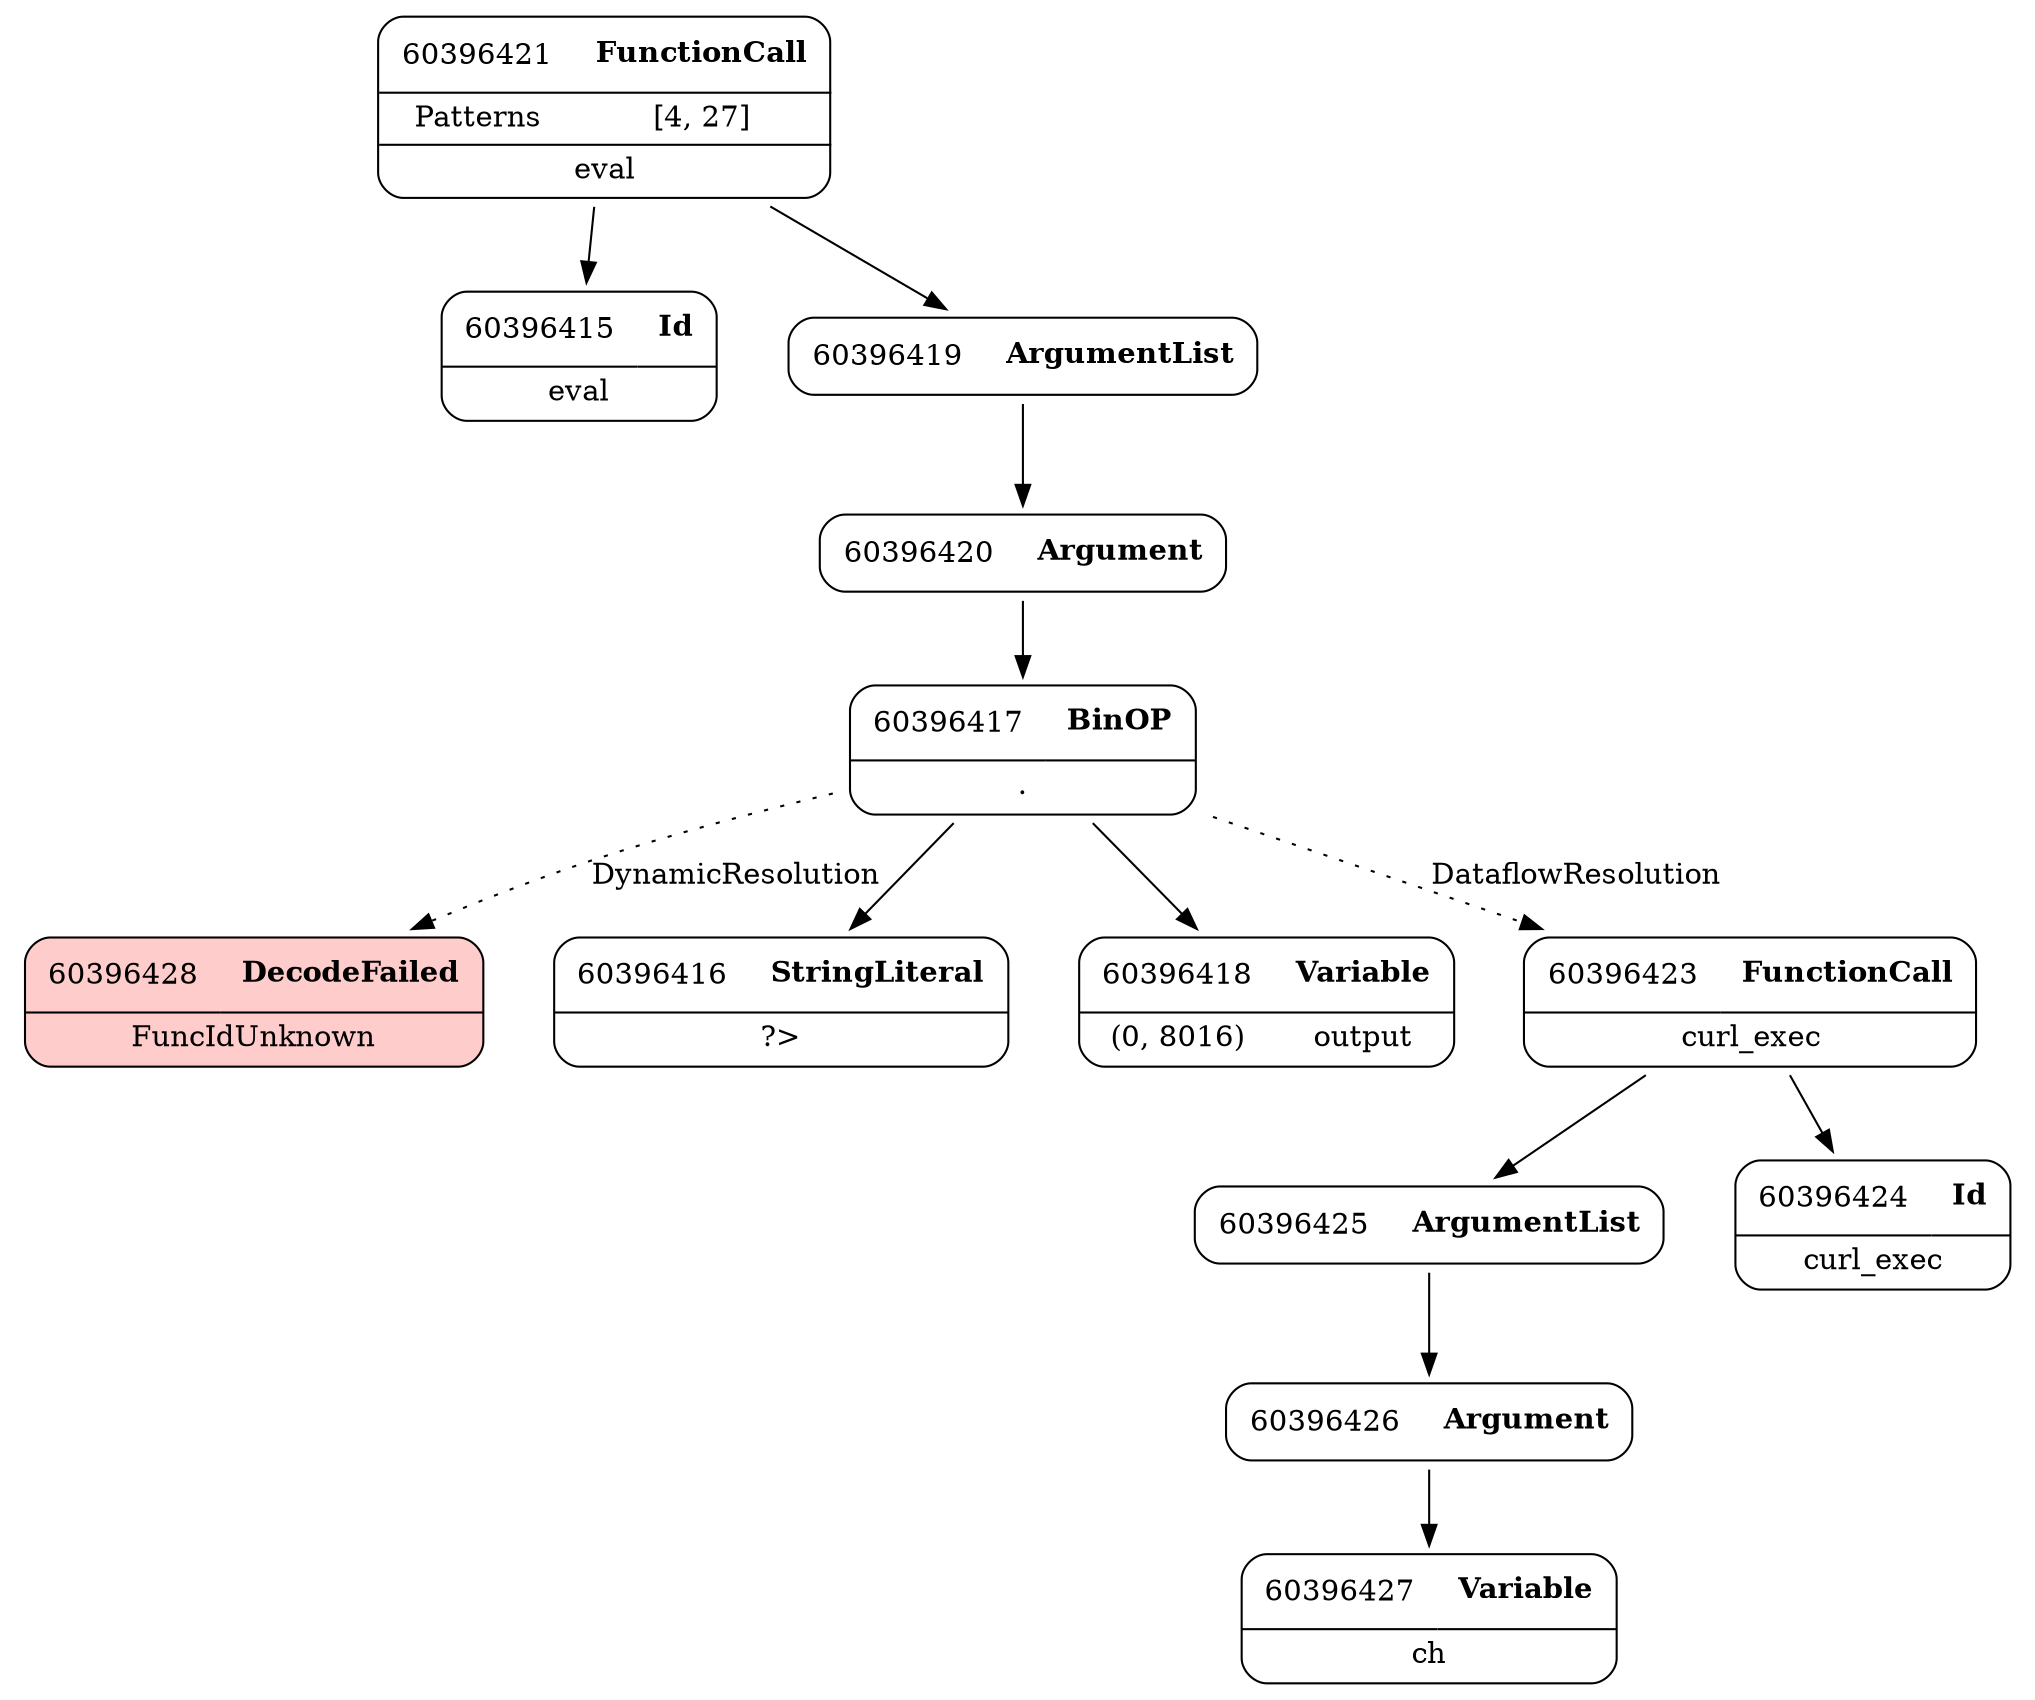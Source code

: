 digraph ast {
node [shape=none];
60396415 [label=<<TABLE border='1' cellspacing='0' cellpadding='10' style='rounded' ><TR><TD border='0'>60396415</TD><TD border='0'><B>Id</B></TD></TR><HR/><TR><TD border='0' cellpadding='5' colspan='2'>eval</TD></TR></TABLE>>];
60396425 [label=<<TABLE border='1' cellspacing='0' cellpadding='10' style='rounded' ><TR><TD border='0'>60396425</TD><TD border='0'><B>ArgumentList</B></TD></TR></TABLE>>];
60396425 -> 60396426 [weight=2];
60396424 [label=<<TABLE border='1' cellspacing='0' cellpadding='10' style='rounded' ><TR><TD border='0'>60396424</TD><TD border='0'><B>Id</B></TD></TR><HR/><TR><TD border='0' cellpadding='5' colspan='2'>curl_exec</TD></TR></TABLE>>];
60396427 [label=<<TABLE border='1' cellspacing='0' cellpadding='10' style='rounded' ><TR><TD border='0'>60396427</TD><TD border='0'><B>Variable</B></TD></TR><HR/><TR><TD border='0' cellpadding='5' colspan='2'>ch</TD></TR></TABLE>>];
60396426 [label=<<TABLE border='1' cellspacing='0' cellpadding='10' style='rounded' ><TR><TD border='0'>60396426</TD><TD border='0'><B>Argument</B></TD></TR></TABLE>>];
60396426 -> 60396427 [weight=2];
60396428 [label=<<TABLE border='1' cellspacing='0' cellpadding='10' style='rounded' bgcolor='#FFCCCC' ><TR><TD border='0'>60396428</TD><TD border='0'><B>DecodeFailed</B></TD></TR><HR/><TR><TD border='0' cellpadding='5' colspan='2'>FuncIdUnknown</TD></TR></TABLE>>];
60396417 [label=<<TABLE border='1' cellspacing='0' cellpadding='10' style='rounded' ><TR><TD border='0'>60396417</TD><TD border='0'><B>BinOP</B></TD></TR><HR/><TR><TD border='0' cellpadding='5' colspan='2'>.</TD></TR></TABLE>>];
60396417 -> 60396416 [weight=2];
60396417 -> 60396418 [weight=2];
60396417 -> 60396428 [style=dotted,label=DynamicResolution];
60396417 -> 60396423 [style=dotted,label=DataflowResolution];
60396416 [label=<<TABLE border='1' cellspacing='0' cellpadding='10' style='rounded' ><TR><TD border='0'>60396416</TD><TD border='0'><B>StringLiteral</B></TD></TR><HR/><TR><TD border='0' cellpadding='5' colspan='2'>?&gt;</TD></TR></TABLE>>];
60396419 [label=<<TABLE border='1' cellspacing='0' cellpadding='10' style='rounded' ><TR><TD border='0'>60396419</TD><TD border='0'><B>ArgumentList</B></TD></TR></TABLE>>];
60396419 -> 60396420 [weight=2];
60396418 [label=<<TABLE border='1' cellspacing='0' cellpadding='10' style='rounded' ><TR><TD border='0'>60396418</TD><TD border='0'><B>Variable</B></TD></TR><HR/><TR><TD border='0' cellpadding='5'>(0, 8016)</TD><TD border='0' cellpadding='5'>output</TD></TR></TABLE>>];
60396421 [label=<<TABLE border='1' cellspacing='0' cellpadding='10' style='rounded' ><TR><TD border='0'>60396421</TD><TD border='0'><B>FunctionCall</B></TD></TR><HR/><TR><TD border='0' cellpadding='5'>Patterns</TD><TD border='0' cellpadding='5'>[4, 27]</TD></TR><HR/><TR><TD border='0' cellpadding='5' colspan='2'>eval</TD></TR></TABLE>>];
60396421 -> 60396415 [weight=2];
60396421 -> 60396419 [weight=2];
60396420 [label=<<TABLE border='1' cellspacing='0' cellpadding='10' style='rounded' ><TR><TD border='0'>60396420</TD><TD border='0'><B>Argument</B></TD></TR></TABLE>>];
60396420 -> 60396417 [weight=2];
60396423 [label=<<TABLE border='1' cellspacing='0' cellpadding='10' style='rounded' ><TR><TD border='0'>60396423</TD><TD border='0'><B>FunctionCall</B></TD></TR><HR/><TR><TD border='0' cellpadding='5' colspan='2'>curl_exec</TD></TR></TABLE>>];
60396423 -> 60396424 [weight=2];
60396423 -> 60396425 [weight=2];
}
